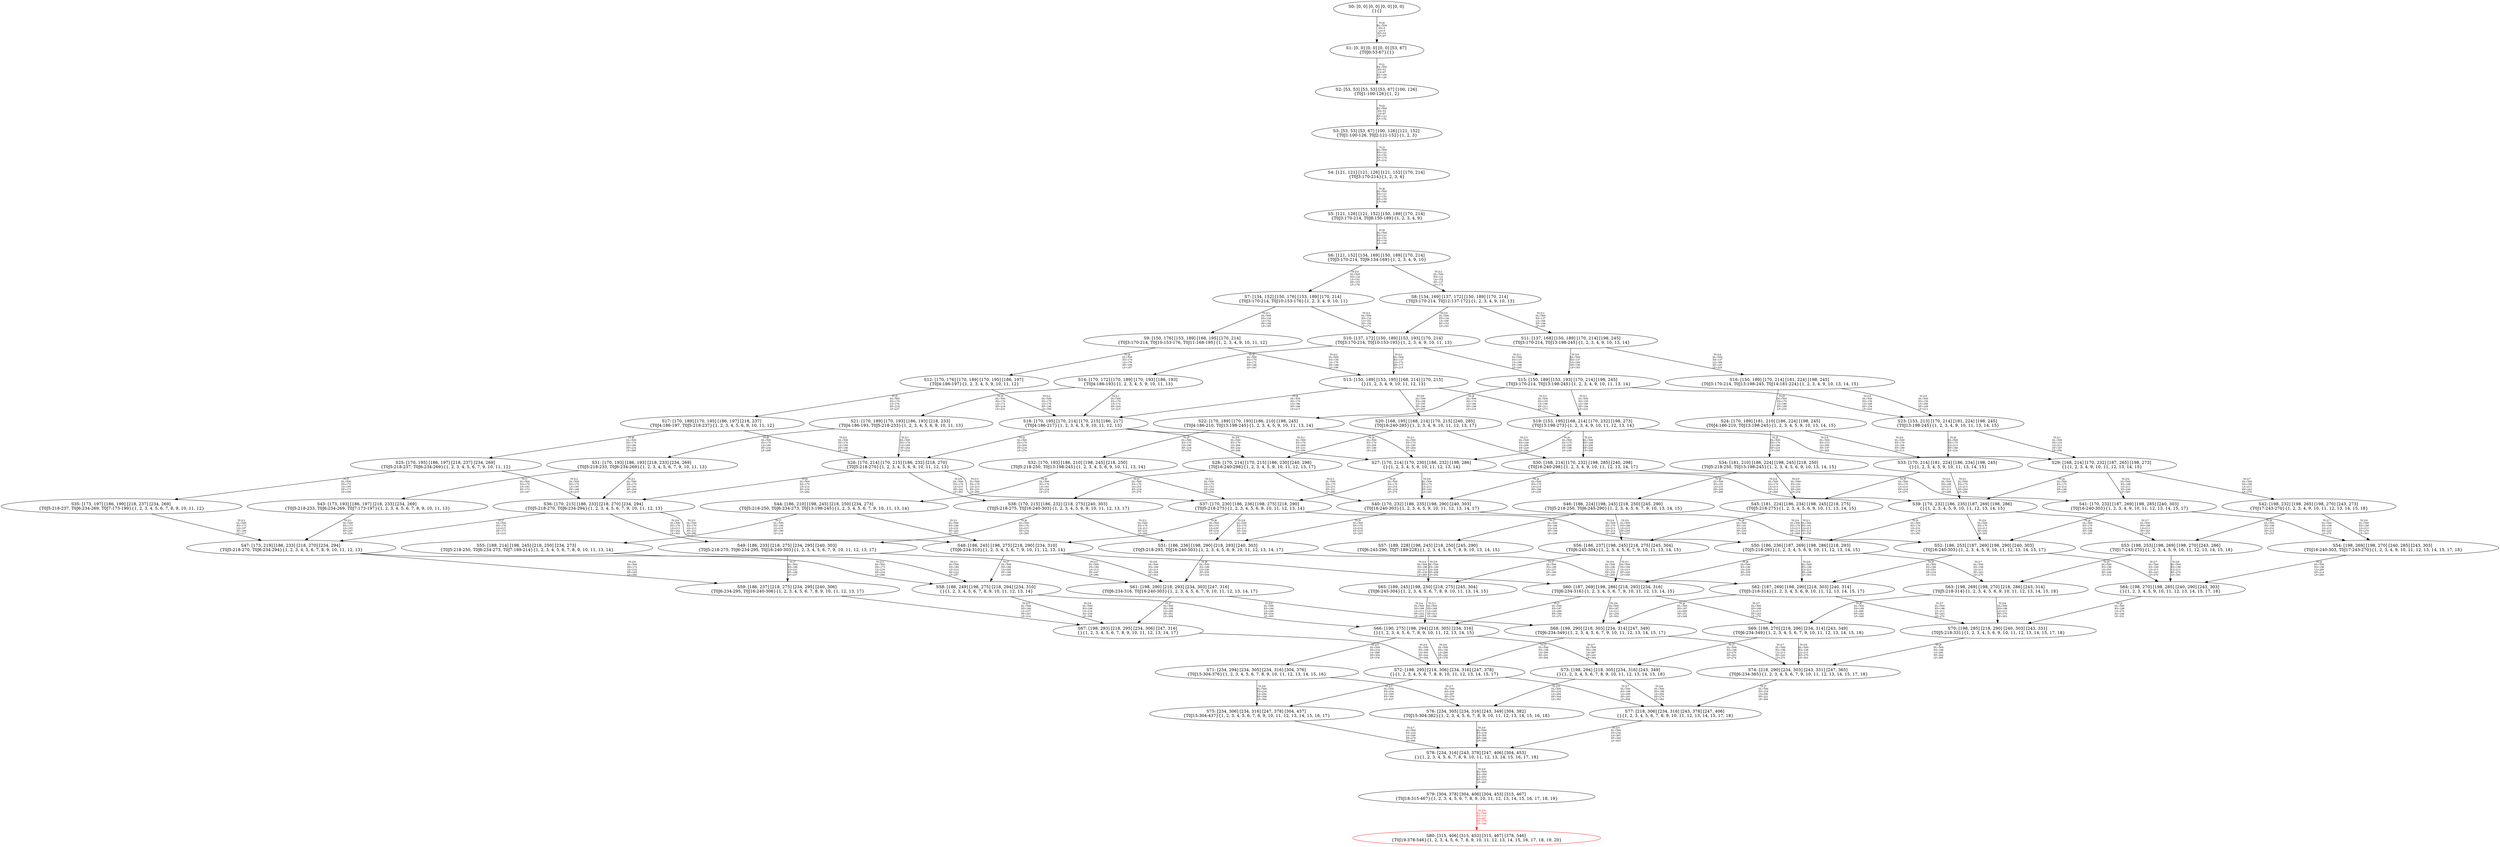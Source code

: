 digraph {
	S0[label="S0: [0, 0] [0, 0] [0, 0] [0, 0] \n{}{}"];
	S1[label="S1: [0, 0] [0, 0] [0, 0] [53, 67] \n{T0J0:53-67}{1}"];
	S2[label="S2: [53, 53] [53, 53] [53, 67] [100, 126] \n{T0J1:100-126}{1, 2}"];
	S3[label="S3: [53, 53] [53, 67] [100, 126] [121, 152] \n{T0J1:100-126, T0J2:121-152}{1, 2, 3}"];
	S4[label="S4: [121, 121] [121, 126] [121, 152] [170, 214] \n{T0J3:170-214}{1, 2, 3, 4}"];
	S5[label="S5: [121, 126] [121, 152] [150, 189] [170, 214] \n{T0J3:170-214, T0J8:150-189}{1, 2, 3, 4, 9}"];
	S6[label="S6: [121, 152] [134, 169] [150, 189] [170, 214] \n{T0J3:170-214, T0J9:134-169}{1, 2, 3, 4, 9, 10}"];
	S7[label="S7: [134, 152] [150, 176] [153, 189] [170, 214] \n{T0J3:170-214, T0J10:153-176}{1, 2, 3, 4, 9, 10, 11}"];
	S8[label="S8: [134, 169] [137, 172] [150, 189] [170, 214] \n{T0J3:170-214, T0J12:137-172}{1, 2, 3, 4, 9, 10, 13}"];
	S9[label="S9: [150, 176] [153, 189] [168, 195] [170, 214] \n{T0J3:170-214, T0J10:153-176, T0J11:168-195}{1, 2, 3, 4, 9, 10, 11, 12}"];
	S10[label="S10: [137, 172] [150, 189] [153, 193] [170, 214] \n{T0J3:170-214, T0J10:153-193}{1, 2, 3, 4, 9, 10, 11, 13}"];
	S11[label="S11: [137, 168] [150, 189] [170, 214] [198, 245] \n{T0J3:170-214, T0J13:198-245}{1, 2, 3, 4, 9, 10, 13, 14}"];
	S12[label="S12: [170, 176] [170, 189] [170, 195] [186, 197] \n{T0J4:186-197}{1, 2, 3, 4, 5, 9, 10, 11, 12}"];
	S13[label="S13: [150, 189] [153, 195] [168, 214] [170, 215] \n{}{1, 2, 3, 4, 9, 10, 11, 12, 13}"];
	S14[label="S14: [170, 172] [170, 189] [170, 193] [186, 193] \n{T0J4:186-193}{1, 2, 3, 4, 5, 9, 10, 11, 13}"];
	S15[label="S15: [150, 189] [153, 193] [170, 214] [198, 245] \n{T0J3:170-214, T0J13:198-245}{1, 2, 3, 4, 9, 10, 11, 13, 14}"];
	S16[label="S16: [150, 189] [170, 214] [181, 224] [198, 245] \n{T0J3:170-214, T0J13:198-245, T0J14:181-224}{1, 2, 3, 4, 9, 10, 13, 14, 15}"];
	S17[label="S17: [170, 189] [170, 195] [186, 197] [218, 237] \n{T0J4:186-197, T0J5:218-237}{1, 2, 3, 4, 5, 6, 9, 10, 11, 12}"];
	S18[label="S18: [170, 195] [170, 214] [170, 215] [186, 217] \n{T0J4:186-217}{1, 2, 3, 4, 5, 9, 10, 11, 12, 13}"];
	S19[label="S19: [153, 195] [168, 214] [170, 232] [198, 273] \n{T0J13:198-273}{1, 2, 3, 4, 9, 10, 11, 12, 13, 14}"];
	S20[label="S20: [168, 195] [168, 214] [170, 215] [240, 285] \n{T0J16:240-285}{1, 2, 3, 4, 9, 10, 11, 12, 13, 17}"];
	S21[label="S21: [170, 189] [170, 193] [186, 193] [218, 233] \n{T0J4:186-193, T0J5:218-233}{1, 2, 3, 4, 5, 6, 9, 10, 11, 13}"];
	S22[label="S22: [170, 189] [170, 193] [186, 210] [198, 245] \n{T0J4:186-210, T0J13:198-245}{1, 2, 3, 4, 5, 9, 10, 11, 13, 14}"];
	S23[label="S23: [153, 213] [170, 214] [181, 224] [198, 245] \n{T0J13:198-245}{1, 2, 3, 4, 9, 10, 11, 13, 14, 15}"];
	S24[label="S24: [170, 189] [181, 210] [186, 224] [198, 245] \n{T0J4:186-210, T0J13:198-245}{1, 2, 3, 4, 5, 9, 10, 13, 14, 15}"];
	S25[label="S25: [170, 195] [186, 197] [218, 237] [234, 269] \n{T0J5:218-237, T0J6:234-269}{1, 2, 3, 4, 5, 6, 7, 9, 10, 11, 12}"];
	S26[label="S26: [170, 214] [170, 215] [186, 232] [218, 270] \n{T0J5:218-270}{1, 2, 3, 4, 5, 6, 9, 10, 11, 12, 13}"];
	S27[label="S27: [170, 214] [170, 230] [186, 232] [198, 286] \n{}{1, 2, 3, 4, 5, 9, 10, 11, 12, 13, 14}"];
	S28[label="S28: [170, 214] [170, 215] [186, 230] [240, 298] \n{T0J16:240-298}{1, 2, 3, 4, 5, 9, 10, 11, 12, 13, 17}"];
	S29[label="S29: [168, 214] [170, 232] [187, 265] [198, 273] \n{}{1, 2, 3, 4, 9, 10, 11, 12, 13, 14, 15}"];
	S30[label="S30: [168, 214] [170, 232] [198, 285] [240, 298] \n{T0J16:240-298}{1, 2, 3, 4, 9, 10, 11, 12, 13, 14, 17}"];
	S31[label="S31: [170, 193] [186, 193] [218, 233] [234, 269] \n{T0J5:218-233, T0J6:234-269}{1, 2, 3, 4, 5, 6, 7, 9, 10, 11, 13}"];
	S32[label="S32: [170, 193] [186, 210] [198, 245] [218, 250] \n{T0J5:218-250, T0J13:198-245}{1, 2, 3, 4, 5, 6, 9, 10, 11, 13, 14}"];
	S33[label="S33: [170, 214] [181, 224] [186, 234] [198, 245] \n{}{1, 2, 3, 4, 5, 9, 10, 11, 13, 14, 15}"];
	S34[label="S34: [181, 210] [186, 224] [198, 245] [218, 250] \n{T0J5:218-250, T0J13:198-245}{1, 2, 3, 4, 5, 6, 9, 10, 13, 14, 15}"];
	S35[label="S35: [173, 197] [186, 199] [218, 237] [234, 269] \n{T0J5:218-237, T0J6:234-269, T0J7:173-199}{1, 2, 3, 4, 5, 6, 7, 8, 9, 10, 11, 12}"];
	S36[label="S36: [170, 215] [186, 233] [218, 270] [234, 294] \n{T0J5:218-270, T0J6:234-294}{1, 2, 3, 4, 5, 6, 7, 9, 10, 11, 12, 13}"];
	S37[label="S37: [170, 230] [186, 236] [198, 275] [218, 290] \n{T0J5:218-275}{1, 2, 3, 4, 5, 6, 9, 10, 11, 12, 13, 14}"];
	S38[label="S38: [170, 215] [186, 232] [218, 275] [240, 303] \n{T0J5:218-275, T0J16:240-303}{1, 2, 3, 4, 5, 6, 9, 10, 11, 12, 13, 17}"];
	S39[label="S39: [170, 232] [186, 235] [187, 269] [198, 286] \n{}{1, 2, 3, 4, 5, 9, 10, 11, 12, 13, 14, 15}"];
	S40[label="S40: [170, 232] [186, 235] [198, 290] [240, 303] \n{T0J16:240-303}{1, 2, 3, 4, 5, 9, 10, 11, 12, 13, 14, 17}"];
	S41[label="S41: [170, 232] [187, 269] [198, 285] [240, 303] \n{T0J16:240-303}{1, 2, 3, 4, 9, 10, 11, 12, 13, 14, 15, 17}"];
	S42[label="S42: [198, 232] [198, 265] [198, 270] [243, 273] \n{T0J17:243-270}{1, 2, 3, 4, 9, 10, 11, 12, 13, 14, 15, 18}"];
	S43[label="S43: [173, 193] [186, 197] [218, 233] [234, 269] \n{T0J5:218-233, T0J6:234-269, T0J7:173-197}{1, 2, 3, 4, 5, 6, 7, 8, 9, 10, 11, 13}"];
	S44[label="S44: [186, 210] [198, 245] [218, 250] [234, 273] \n{T0J5:218-250, T0J6:234-273, T0J13:198-245}{1, 2, 3, 4, 5, 6, 7, 9, 10, 11, 13, 14}"];
	S45[label="S45: [181, 224] [186, 234] [198, 245] [218, 275] \n{T0J5:218-275}{1, 2, 3, 4, 5, 6, 9, 10, 11, 13, 14, 15}"];
	S46[label="S46: [186, 224] [198, 245] [218, 250] [245, 290] \n{T0J5:218-250, T0J6:245-290}{1, 2, 3, 4, 5, 6, 7, 9, 10, 13, 14, 15}"];
	S47[label="S47: [173, 219] [186, 233] [218, 270] [234, 294] \n{T0J5:218-270, T0J6:234-294}{1, 2, 3, 4, 5, 6, 7, 8, 9, 10, 11, 12, 13}"];
	S48[label="S48: [186, 245] [198, 275] [218, 290] [234, 310] \n{T0J6:234-310}{1, 2, 3, 4, 5, 6, 7, 9, 10, 11, 12, 13, 14}"];
	S49[label="S49: [186, 233] [218, 275] [234, 295] [240, 303] \n{T0J5:218-275, T0J6:234-295, T0J16:240-303}{1, 2, 3, 4, 5, 6, 7, 9, 10, 11, 12, 13, 17}"];
	S50[label="S50: [186, 236] [187, 269] [198, 286] [218, 293] \n{T0J5:218-293}{1, 2, 3, 4, 5, 6, 9, 10, 11, 12, 13, 14, 15}"];
	S51[label="S51: [186, 236] [198, 290] [218, 293] [240, 303] \n{T0J5:218-293, T0J16:240-303}{1, 2, 3, 4, 5, 6, 9, 10, 11, 12, 13, 14, 17}"];
	S52[label="S52: [186, 253] [187, 269] [198, 290] [240, 303] \n{T0J16:240-303}{1, 2, 3, 4, 5, 9, 10, 11, 12, 13, 14, 15, 17}"];
	S53[label="S53: [198, 253] [198, 269] [198, 270] [243, 286] \n{T0J17:243-270}{1, 2, 3, 4, 5, 9, 10, 11, 12, 13, 14, 15, 18}"];
	S54[label="S54: [198, 269] [198, 270] [240, 285] [243, 303] \n{T0J16:240-303, T0J17:243-270}{1, 2, 3, 4, 9, 10, 11, 12, 13, 14, 15, 17, 18}"];
	S55[label="S55: [189, 214] [198, 245] [218, 250] [234, 273] \n{T0J5:218-250, T0J6:234-273, T0J7:189-214}{1, 2, 3, 4, 5, 6, 7, 8, 9, 10, 11, 13, 14}"];
	S56[label="S56: [186, 237] [198, 245] [218, 275] [245, 304] \n{T0J6:245-304}{1, 2, 3, 4, 5, 6, 7, 9, 10, 11, 13, 14, 15}"];
	S57[label="S57: [189, 228] [198, 245] [218, 250] [245, 290] \n{T0J6:245-290, T0J7:189-228}{1, 2, 3, 4, 5, 6, 7, 8, 9, 10, 13, 14, 15}"];
	S58[label="S58: [186, 249] [198, 275] [218, 294] [234, 310] \n{}{1, 2, 3, 4, 5, 6, 7, 8, 9, 10, 11, 12, 13, 14}"];
	S59[label="S59: [186, 237] [218, 275] [234, 295] [240, 306] \n{T0J6:234-295, T0J16:240-306}{1, 2, 3, 4, 5, 6, 7, 8, 9, 10, 11, 12, 13, 17}"];
	S60[label="S60: [187, 269] [198, 286] [218, 293] [234, 316] \n{T0J6:234-316}{1, 2, 3, 4, 5, 6, 7, 9, 10, 11, 12, 13, 14, 15}"];
	S61[label="S61: [198, 290] [218, 293] [234, 303] [247, 316] \n{T0J6:234-316, T0J16:240-303}{1, 2, 3, 4, 5, 6, 7, 9, 10, 11, 12, 13, 14, 17}"];
	S62[label="S62: [187, 269] [198, 290] [218, 303] [240, 314] \n{T0J5:218-314}{1, 2, 3, 4, 5, 6, 9, 10, 11, 12, 13, 14, 15, 17}"];
	S63[label="S63: [198, 269] [198, 270] [218, 286] [243, 314] \n{T0J5:218-314}{1, 2, 3, 4, 5, 6, 9, 10, 11, 12, 13, 14, 15, 18}"];
	S64[label="S64: [198, 270] [198, 285] [240, 290] [243, 303] \n{}{1, 2, 3, 4, 5, 9, 10, 11, 12, 13, 14, 15, 17, 18}"];
	S65[label="S65: [189, 245] [198, 250] [218, 275] [245, 304] \n{T0J6:245-304}{1, 2, 3, 4, 5, 6, 7, 8, 9, 10, 11, 13, 14, 15}"];
	S66[label="S66: [190, 275] [198, 294] [218, 305] [234, 316] \n{}{1, 2, 3, 4, 5, 6, 7, 8, 9, 10, 11, 12, 13, 14, 15}"];
	S67[label="S67: [198, 293] [218, 295] [234, 306] [247, 316] \n{}{1, 2, 3, 4, 5, 6, 7, 8, 9, 10, 11, 12, 13, 14, 17}"];
	S68[label="S68: [198, 290] [218, 303] [234, 314] [247, 349] \n{T0J6:234-349}{1, 2, 3, 4, 5, 6, 7, 9, 10, 11, 12, 13, 14, 15, 17}"];
	S69[label="S69: [198, 270] [218, 286] [234, 314] [243, 349] \n{T0J6:234-349}{1, 2, 3, 4, 5, 6, 7, 9, 10, 11, 12, 13, 14, 15, 18}"];
	S70[label="S70: [198, 285] [218, 290] [240, 303] [243, 331] \n{T0J5:218-331}{1, 2, 3, 4, 5, 6, 9, 10, 11, 12, 13, 14, 15, 17, 18}"];
	S71[label="S71: [234, 294] [234, 305] [234, 316] [304, 376] \n{T0J15:304-376}{1, 2, 3, 4, 5, 6, 7, 8, 9, 10, 11, 12, 13, 14, 15, 16}"];
	S72[label="S72: [198, 295] [218, 306] [234, 316] [247, 378] \n{}{1, 2, 3, 4, 5, 6, 7, 8, 9, 10, 11, 12, 13, 14, 15, 17}"];
	S73[label="S73: [198, 294] [218, 305] [234, 316] [243, 349] \n{}{1, 2, 3, 4, 5, 6, 7, 8, 9, 10, 11, 12, 13, 14, 15, 18}"];
	S74[label="S74: [218, 290] [234, 303] [243, 331] [247, 365] \n{T0J6:234-365}{1, 2, 3, 4, 5, 6, 7, 9, 10, 11, 12, 13, 14, 15, 17, 18}"];
	S75[label="S75: [234, 306] [234, 316] [247, 378] [304, 437] \n{T0J15:304-437}{1, 2, 3, 4, 5, 6, 7, 8, 9, 10, 11, 12, 13, 14, 15, 16, 17}"];
	S76[label="S76: [234, 305] [234, 316] [243, 349] [304, 382] \n{T0J15:304-382}{1, 2, 3, 4, 5, 6, 7, 8, 9, 10, 11, 12, 13, 14, 15, 16, 18}"];
	S77[label="S77: [218, 306] [234, 316] [243, 378] [247, 406] \n{}{1, 2, 3, 4, 5, 6, 7, 8, 9, 10, 11, 12, 13, 14, 15, 17, 18}"];
	S78[label="S78: [234, 316] [243, 378] [247, 406] [304, 453] \n{}{1, 2, 3, 4, 5, 6, 7, 8, 9, 10, 11, 12, 13, 14, 15, 16, 17, 18}"];
	S79[label="S79: [304, 378] [304, 406] [304, 453] [315, 467] \n{T0J18:315-467}{1, 2, 3, 4, 5, 6, 7, 8, 9, 10, 11, 12, 13, 14, 15, 16, 17, 18, 19}"];
	S80[label="S80: [315, 406] [315, 453] [315, 467] [378, 546] \n{T0J19:378-546}{1, 2, 3, 4, 5, 6, 7, 8, 9, 10, 11, 12, 13, 14, 15, 16, 17, 18, 19, 20}"];
	S0 -> S1[label="T0 J0\nDL=500\nES=0\nLS=0\nEF=53\nLF=67",fontsize=8];
	S1 -> S2[label="T0 J1\nDL=500\nES=53\nLS=67\nEF=100\nLF=126",fontsize=8];
	S2 -> S3[label="T0 J2\nDL=500\nES=53\nLS=67\nEF=121\nLF=152",fontsize=8];
	S3 -> S4[label="T0 J3\nDL=500\nES=121\nLS=152\nEF=170\nLF=214",fontsize=8];
	S4 -> S5[label="T0 J8\nDL=500\nES=121\nLS=152\nEF=150\nLF=189",fontsize=8];
	S5 -> S6[label="T0 J9\nDL=500\nES=121\nLS=152\nEF=134\nLF=169",fontsize=8];
	S6 -> S7[label="T0 J10\nDL=500\nES=134\nLS=152\nEF=153\nLF=176",fontsize=8];
	S6 -> S8[label="T0 J12\nDL=500\nES=121\nLS=152\nEF=137\nLF=172",fontsize=8];
	S7 -> S9[label="T0 J11\nDL=500\nES=134\nLS=152\nEF=168\nLF=195",fontsize=8];
	S7 -> S10[label="T0 J12\nDL=500\nES=134\nLS=152\nEF=150\nLF=172",fontsize=8];
	S8 -> S10[label="T0 J10\nDL=500\nES=134\nLS=169\nEF=153\nLF=193",fontsize=8];
	S8 -> S11[label="T0 J13\nDL=500\nES=137\nLS=168\nEF=198\nLF=245",fontsize=8];
	S9 -> S12[label="T0 J4\nDL=500\nES=170\nLS=176\nEF=186\nLF=197",fontsize=8];
	S9 -> S13[label="T0 J12\nDL=500\nES=150\nLS=176\nEF=166\nLF=196",fontsize=8];
	S10 -> S14[label="T0 J4\nDL=500\nES=170\nLS=172\nEF=186\nLF=193",fontsize=8];
	S10 -> S13[label="T0 J11\nDL=500\nES=137\nLS=172\nEF=171\nLF=215",fontsize=8];
	S10 -> S15[label="T0 J13\nDL=500\nES=137\nLS=168\nEF=198\nLF=245",fontsize=8];
	S11 -> S15[label="T0 J10\nDL=500\nES=137\nLS=169\nEF=156\nLF=193",fontsize=8];
	S11 -> S16[label="T0 J14\nDL=500\nES=137\nLS=168\nEF=181\nLF=224",fontsize=8];
	S12 -> S17[label="T0 J5\nDL=500\nES=170\nLS=176\nEF=218\nLF=237",fontsize=8];
	S12 -> S18[label="T0 J12\nDL=500\nES=170\nLS=176\nEF=186\nLF=196",fontsize=8];
	S13 -> S18[label="T0 J4\nDL=500\nES=170\nLS=196\nEF=186\nLF=217",fontsize=8];
	S13 -> S19[label="T0 J13\nDL=500\nES=150\nLS=196\nEF=211\nLF=273",fontsize=8];
	S13 -> S20[label="T0 J16\nDL=500\nES=168\nLS=195\nEF=240\nLF=285",fontsize=8];
	S14 -> S21[label="T0 J5\nDL=500\nES=170\nLS=172\nEF=218\nLF=233",fontsize=8];
	S14 -> S18[label="T0 J11\nDL=500\nES=170\nLS=172\nEF=204\nLF=215",fontsize=8];
	S15 -> S22[label="T0 J4\nDL=500\nES=170\nLS=189\nEF=186\nLF=210",fontsize=8];
	S15 -> S19[label="T0 J11\nDL=500\nES=150\nLS=189\nEF=184\nLF=232",fontsize=8];
	S15 -> S23[label="T0 J14\nDL=500\nES=150\nLS=168\nEF=194\nLF=224",fontsize=8];
	S16 -> S24[label="T0 J4\nDL=500\nES=170\nLS=189\nEF=186\nLF=210",fontsize=8];
	S16 -> S23[label="T0 J10\nDL=500\nES=150\nLS=189\nEF=169\nLF=213",fontsize=8];
	S17 -> S25[label="T0 J6\nDL=500\nES=170\nLS=189\nEF=234\nLF=269",fontsize=8];
	S17 -> S26[label="T0 J12\nDL=500\nES=170\nLS=189\nEF=186\nLF=209",fontsize=8];
	S18 -> S26[label="T0 J5\nDL=500\nES=170\nLS=209\nEF=218\nLF=270",fontsize=8];
	S18 -> S27[label="T0 J13\nDL=500\nES=170\nLS=209\nEF=231\nLF=286",fontsize=8];
	S18 -> S28[label="T0 J16\nDL=500\nES=170\nLS=208\nEF=242\nLF=298",fontsize=8];
	S19 -> S27[label="T0 J4\nDL=500\nES=170\nLS=209\nEF=186\nLF=230",fontsize=8];
	S19 -> S29[label="T0 J14\nDL=500\nES=153\nLS=209\nEF=197\nLF=265",fontsize=8];
	S19 -> S30[label="T0 J16\nDL=500\nES=168\nLS=208\nEF=240\nLF=298",fontsize=8];
	S20 -> S28[label="T0 J4\nDL=500\nES=170\nLS=209\nEF=186\nLF=230",fontsize=8];
	S20 -> S30[label="T0 J13\nDL=500\nES=168\nLS=209\nEF=229\nLF=286",fontsize=8];
	S21 -> S31[label="T0 J6\nDL=500\nES=170\nLS=189\nEF=234\nLF=269",fontsize=8];
	S21 -> S26[label="T0 J11\nDL=500\nES=170\nLS=189\nEF=204\nLF=232",fontsize=8];
	S22 -> S32[label="T0 J5\nDL=500\nES=170\nLS=189\nEF=218\nLF=250",fontsize=8];
	S22 -> S27[label="T0 J11\nDL=500\nES=170\nLS=189\nEF=204\nLF=232",fontsize=8];
	S23 -> S33[label="T0 J4\nDL=500\nES=170\nLS=213\nEF=186\nLF=234",fontsize=8];
	S23 -> S29[label="T0 J11\nDL=500\nES=153\nLS=213\nEF=187\nLF=256",fontsize=8];
	S24 -> S34[label="T0 J5\nDL=500\nES=170\nLS=189\nEF=218\nLF=250",fontsize=8];
	S24 -> S33[label="T0 J10\nDL=500\nES=170\nLS=189\nEF=189\nLF=213",fontsize=8];
	S25 -> S35[label="T0 J7\nDL=500\nES=170\nLS=195\nEF=173\nLF=199",fontsize=8];
	S25 -> S36[label="T0 J12\nDL=500\nES=170\nLS=195\nEF=186\nLF=215",fontsize=8];
	S26 -> S36[label="T0 J6\nDL=500\nES=170\nLS=214\nEF=234\nLF=294",fontsize=8];
	S26 -> S37[label="T0 J13\nDL=500\nES=170\nLS=213\nEF=231\nLF=290",fontsize=8];
	S26 -> S38[label="T0 J16\nDL=500\nES=170\nLS=213\nEF=242\nLF=303",fontsize=8];
	S27 -> S37[label="T0 J5\nDL=500\nES=170\nLS=214\nEF=218\nLF=275",fontsize=8];
	S27 -> S39[label="T0 J14\nDL=500\nES=170\nLS=213\nEF=214\nLF=269",fontsize=8];
	S27 -> S40[label="T0 J16\nDL=500\nES=170\nLS=213\nEF=242\nLF=303",fontsize=8];
	S28 -> S38[label="T0 J5\nDL=500\nES=170\nLS=214\nEF=218\nLF=275",fontsize=8];
	S28 -> S40[label="T0 J13\nDL=500\nES=170\nLS=213\nEF=231\nLF=290",fontsize=8];
	S29 -> S39[label="T0 J4\nDL=500\nES=170\nLS=214\nEF=186\nLF=235",fontsize=8];
	S29 -> S41[label="T0 J16\nDL=500\nES=168\nLS=213\nEF=240\nLF=303",fontsize=8];
	S29 -> S42[label="T0 J17\nDL=500\nES=198\nLS=213\nEF=243\nLF=270",fontsize=8];
	S30 -> S40[label="T0 J4\nDL=500\nES=170\nLS=214\nEF=186\nLF=235",fontsize=8];
	S30 -> S41[label="T0 J14\nDL=500\nES=168\nLS=213\nEF=212\nLF=269",fontsize=8];
	S31 -> S43[label="T0 J7\nDL=500\nES=170\nLS=193\nEF=173\nLF=197",fontsize=8];
	S31 -> S36[label="T0 J11\nDL=500\nES=170\nLS=193\nEF=204\nLF=236",fontsize=8];
	S32 -> S44[label="T0 J6\nDL=500\nES=170\nLS=193\nEF=234\nLF=273",fontsize=8];
	S32 -> S37[label="T0 J11\nDL=500\nES=170\nLS=193\nEF=204\nLF=236",fontsize=8];
	S33 -> S45[label="T0 J5\nDL=500\nES=170\nLS=214\nEF=218\nLF=275",fontsize=8];
	S33 -> S39[label="T0 J11\nDL=500\nES=170\nLS=213\nEF=204\nLF=256",fontsize=8];
	S34 -> S46[label="T0 J6\nDL=500\nES=181\nLS=210\nEF=245\nLF=290",fontsize=8];
	S34 -> S45[label="T0 J10\nDL=500\nES=181\nLS=210\nEF=200\nLF=234",fontsize=8];
	S35 -> S47[label="T0 J12\nDL=500\nES=173\nLS=197\nEF=189\nLF=217",fontsize=8];
	S36 -> S47[label="T0 J7\nDL=500\nES=170\nLS=215\nEF=173\nLF=219",fontsize=8];
	S36 -> S48[label="T0 J13\nDL=500\nES=170\nLS=213\nEF=231\nLF=290",fontsize=8];
	S36 -> S49[label="T0 J16\nDL=500\nES=170\nLS=213\nEF=242\nLF=303",fontsize=8];
	S37 -> S48[label="T0 J6\nDL=500\nES=170\nLS=230\nEF=234\nLF=310",fontsize=8];
	S37 -> S50[label="T0 J14\nDL=500\nES=170\nLS=213\nEF=214\nLF=269",fontsize=8];
	S37 -> S51[label="T0 J16\nDL=500\nES=170\nLS=213\nEF=242\nLF=303",fontsize=8];
	S38 -> S49[label="T0 J6\nDL=500\nES=170\nLS=215\nEF=234\nLF=295",fontsize=8];
	S38 -> S51[label="T0 J13\nDL=500\nES=170\nLS=213\nEF=231\nLF=290",fontsize=8];
	S39 -> S50[label="T0 J5\nDL=500\nES=170\nLS=232\nEF=218\nLF=293",fontsize=8];
	S39 -> S52[label="T0 J16\nDL=500\nES=170\nLS=213\nEF=242\nLF=303",fontsize=8];
	S39 -> S53[label="T0 J17\nDL=500\nES=198\nLS=213\nEF=243\nLF=270",fontsize=8];
	S40 -> S51[label="T0 J5\nDL=500\nES=170\nLS=232\nEF=218\nLF=293",fontsize=8];
	S40 -> S52[label="T0 J14\nDL=500\nES=170\nLS=213\nEF=214\nLF=269",fontsize=8];
	S41 -> S52[label="T0 J4\nDL=500\nES=170\nLS=232\nEF=186\nLF=253",fontsize=8];
	S41 -> S54[label="T0 J17\nDL=500\nES=198\nLS=213\nEF=243\nLF=270",fontsize=8];
	S42 -> S53[label="T0 J4\nDL=500\nES=198\nLS=232\nEF=214\nLF=253",fontsize=8];
	S42 -> S54[label="T0 J16\nDL=500\nES=198\nLS=213\nEF=270\nLF=303",fontsize=8];
	S43 -> S47[label="T0 J11\nDL=500\nES=173\nLS=193\nEF=207\nLF=236",fontsize=8];
	S44 -> S55[label="T0 J7\nDL=500\nES=186\nLS=210\nEF=189\nLF=214",fontsize=8];
	S44 -> S48[label="T0 J11\nDL=500\nES=186\nLS=210\nEF=220\nLF=253",fontsize=8];
	S45 -> S56[label="T0 J6\nDL=500\nES=181\nLS=224\nEF=245\nLF=304",fontsize=8];
	S45 -> S50[label="T0 J11\nDL=500\nES=181\nLS=213\nEF=215\nLF=256",fontsize=8];
	S46 -> S57[label="T0 J7\nDL=500\nES=186\nLS=224\nEF=189\nLF=228",fontsize=8];
	S46 -> S56[label="T0 J10\nDL=500\nES=186\nLS=213\nEF=205\nLF=237",fontsize=8];
	S47 -> S58[label="T0 J13\nDL=500\nES=173\nLS=219\nEF=234\nLF=296",fontsize=8];
	S47 -> S59[label="T0 J16\nDL=500\nES=173\nLS=216\nEF=245\nLF=306",fontsize=8];
	S48 -> S58[label="T0 J7\nDL=500\nES=186\nLS=245\nEF=189\nLF=249",fontsize=8];
	S48 -> S60[label="T0 J14\nDL=500\nES=186\nLS=213\nEF=230\nLF=269",fontsize=8];
	S48 -> S61[label="T0 J16\nDL=500\nES=186\nLS=213\nEF=258\nLF=303",fontsize=8];
	S49 -> S59[label="T0 J7\nDL=500\nES=186\nLS=233\nEF=189\nLF=237",fontsize=8];
	S49 -> S61[label="T0 J13\nDL=500\nES=186\nLS=213\nEF=247\nLF=290",fontsize=8];
	S50 -> S60[label="T0 J6\nDL=500\nES=186\nLS=236\nEF=250\nLF=316",fontsize=8];
	S50 -> S62[label="T0 J16\nDL=500\nES=186\nLS=213\nEF=258\nLF=303",fontsize=8];
	S50 -> S63[label="T0 J17\nDL=500\nES=198\nLS=213\nEF=243\nLF=270",fontsize=8];
	S51 -> S61[label="T0 J6\nDL=500\nES=186\nLS=236\nEF=250\nLF=316",fontsize=8];
	S51 -> S62[label="T0 J14\nDL=500\nES=186\nLS=213\nEF=230\nLF=269",fontsize=8];
	S52 -> S62[label="T0 J5\nDL=500\nES=186\nLS=253\nEF=234\nLF=314",fontsize=8];
	S52 -> S64[label="T0 J17\nDL=500\nES=198\nLS=213\nEF=243\nLF=270",fontsize=8];
	S53 -> S63[label="T0 J5\nDL=500\nES=198\nLS=253\nEF=246\nLF=314",fontsize=8];
	S53 -> S64[label="T0 J16\nDL=500\nES=198\nLS=213\nEF=270\nLF=303",fontsize=8];
	S54 -> S64[label="T0 J4\nDL=500\nES=198\nLS=269\nEF=214\nLF=290",fontsize=8];
	S55 -> S58[label="T0 J11\nDL=500\nES=189\nLS=214\nEF=223\nLF=257",fontsize=8];
	S56 -> S65[label="T0 J7\nDL=500\nES=186\nLS=237\nEF=189\nLF=241",fontsize=8];
	S56 -> S60[label="T0 J11\nDL=500\nES=186\nLS=213\nEF=220\nLF=256",fontsize=8];
	S57 -> S65[label="T0 J10\nDL=500\nES=189\nLS=228\nEF=208\nLF=252",fontsize=8];
	S58 -> S66[label="T0 J14\nDL=500\nES=186\nLS=249\nEF=230\nLF=305",fontsize=8];
	S58 -> S67[label="T0 J16\nDL=500\nES=186\nLS=216\nEF=258\nLF=306",fontsize=8];
	S59 -> S67[label="T0 J13\nDL=500\nES=186\nLS=237\nEF=247\nLF=314",fontsize=8];
	S60 -> S66[label="T0 J7\nDL=500\nES=187\nLS=269\nEF=190\nLF=273",fontsize=8];
	S60 -> S68[label="T0 J16\nDL=500\nES=187\nLS=213\nEF=259\nLF=303",fontsize=8];
	S60 -> S69[label="T0 J17\nDL=500\nES=198\nLS=213\nEF=243\nLF=270",fontsize=8];
	S61 -> S67[label="T0 J7\nDL=500\nES=198\nLS=290\nEF=201\nLF=294",fontsize=8];
	S61 -> S68[label="T0 J14\nDL=500\nES=198\nLS=213\nEF=242\nLF=269",fontsize=8];
	S62 -> S68[label="T0 J6\nDL=500\nES=187\nLS=269\nEF=251\nLF=349",fontsize=8];
	S62 -> S70[label="T0 J17\nDL=500\nES=198\nLS=213\nEF=243\nLF=270",fontsize=8];
	S63 -> S69[label="T0 J6\nDL=500\nES=198\nLS=269\nEF=262\nLF=349",fontsize=8];
	S63 -> S70[label="T0 J16\nDL=500\nES=198\nLS=213\nEF=270\nLF=303",fontsize=8];
	S64 -> S70[label="T0 J5\nDL=500\nES=198\nLS=270\nEF=246\nLF=331",fontsize=8];
	S65 -> S66[label="T0 J11\nDL=500\nES=189\nLS=245\nEF=223\nLF=288",fontsize=8];
	S66 -> S71[label="T0 J15\nDL=500\nES=234\nLS=288\nEF=304\nLF=376",fontsize=8];
	S66 -> S72[label="T0 J16\nDL=500\nES=190\nLS=288\nEF=262\nLF=378",fontsize=8];
	S66 -> S73[label="T0 J17\nDL=500\nES=198\nLS=287\nEF=243\nLF=344",fontsize=8];
	S67 -> S72[label="T0 J14\nDL=500\nES=198\nLS=293\nEF=242\nLF=349",fontsize=8];
	S68 -> S72[label="T0 J7\nDL=500\nES=198\nLS=290\nEF=201\nLF=294",fontsize=8];
	S68 -> S74[label="T0 J17\nDL=500\nES=198\nLS=213\nEF=243\nLF=270",fontsize=8];
	S69 -> S73[label="T0 J7\nDL=500\nES=198\nLS=270\nEF=201\nLF=274",fontsize=8];
	S69 -> S74[label="T0 J16\nDL=500\nES=198\nLS=213\nEF=270\nLF=303",fontsize=8];
	S70 -> S74[label="T0 J6\nDL=500\nES=198\nLS=285\nEF=262\nLF=365",fontsize=8];
	S71 -> S75[label="T0 J16\nDL=500\nES=234\nLS=294\nEF=306\nLF=384",fontsize=8];
	S71 -> S76[label="T0 J17\nDL=500\nES=234\nLS=287\nEF=279\nLF=344",fontsize=8];
	S72 -> S75[label="T0 J15\nDL=500\nES=234\nLS=349\nEF=304\nLF=437",fontsize=8];
	S72 -> S77[label="T0 J17\nDL=500\nES=198\nLS=349\nEF=243\nLF=406",fontsize=8];
	S73 -> S76[label="T0 J15\nDL=500\nES=234\nLS=294\nEF=304\nLF=382",fontsize=8];
	S73 -> S77[label="T0 J16\nDL=500\nES=198\nLS=294\nEF=270\nLF=384",fontsize=8];
	S74 -> S77[label="T0 J7\nDL=500\nES=218\nLS=290\nEF=221\nLF=294",fontsize=8];
	S75 -> S78[label="T0 J17\nDL=500\nES=234\nLS=349\nEF=279\nLF=406",fontsize=8];
	S76 -> S78[label="T0 J16\nDL=500\nES=234\nLS=305\nEF=306\nLF=395",fontsize=8];
	S77 -> S78[label="T0 J15\nDL=500\nES=234\nLS=365\nEF=304\nLF=453",fontsize=8];
	S78 -> S79[label="T0 J18\nDL=500\nES=304\nLS=453\nEF=315\nLF=467",fontsize=8];
	S79 -> S80[label="T0 J19\nDL=500\nES=315\nLS=467\nEF=378\nLF=546",color=Red,fontcolor=Red,fontsize=8];
S80[color=Red];
}
